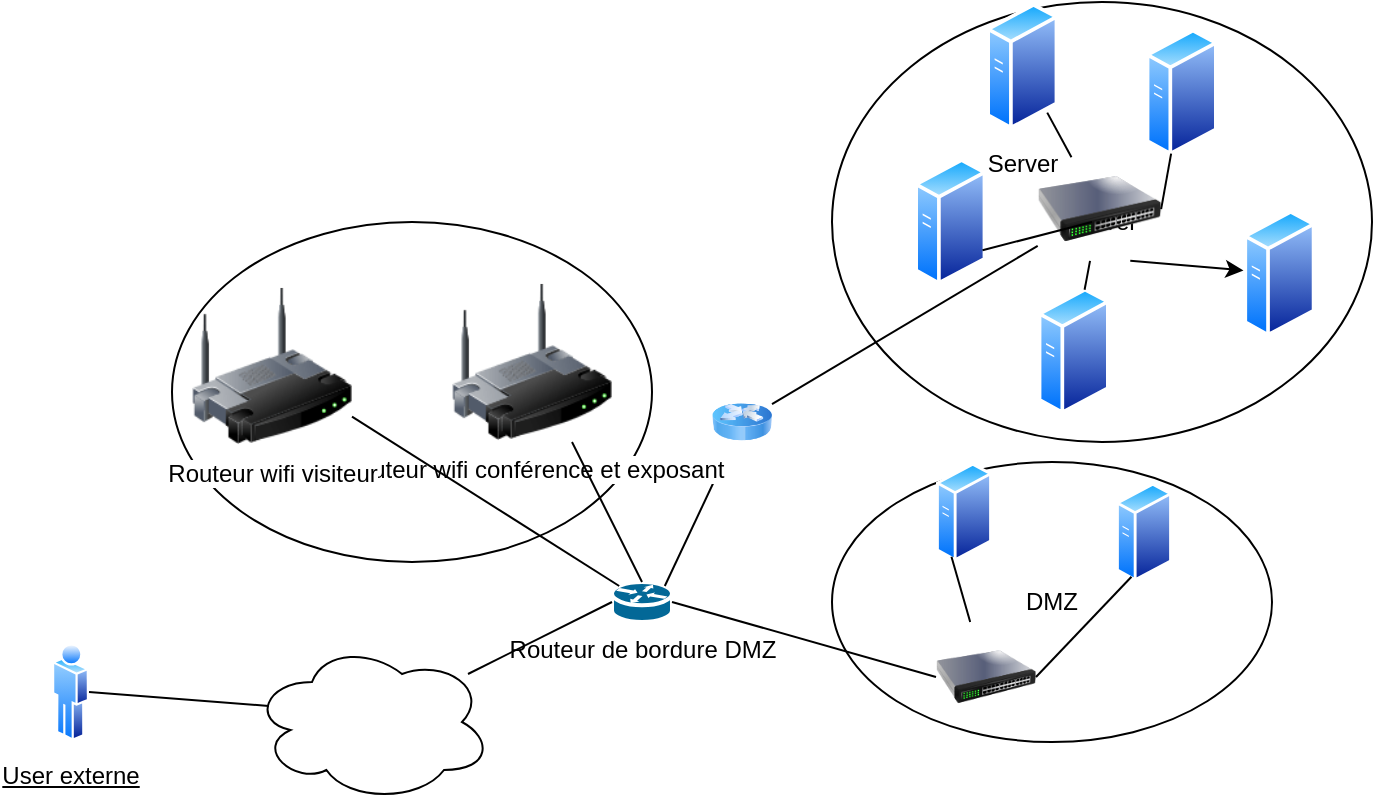 <mxfile>
    <diagram id="Z5BsMAF5uDIMPsmMsk2M" name="Page-1">
        <mxGraphModel dx="816" dy="419" grid="1" gridSize="10" guides="1" tooltips="1" connect="1" arrows="1" fold="1" page="1" pageScale="1" pageWidth="850" pageHeight="1100" math="0" shadow="0">
            <root>
                <mxCell id="0"/>
                <mxCell id="1" parent="0"/>
                <mxCell id="39" value="" style="ellipse;whiteSpace=wrap;html=1;" vertex="1" parent="1">
                    <mxGeometry x="90" y="150" width="240" height="170" as="geometry"/>
                </mxCell>
                <mxCell id="3" value="" style="group" vertex="1" connectable="0" parent="1">
                    <mxGeometry x="420" y="40" width="270" height="220" as="geometry"/>
                </mxCell>
                <mxCell id="4" value="Server" style="ellipse;whiteSpace=wrap;html=1;" vertex="1" parent="3">
                    <mxGeometry width="270" height="220" as="geometry"/>
                </mxCell>
                <mxCell id="5" value="Server" style="aspect=fixed;perimeter=ellipsePerimeter;html=1;align=center;shadow=0;dashed=0;spacingTop=3;image;image=img/lib/active_directory/generic_server.svg;" vertex="1" parent="3">
                    <mxGeometry x="77.143" width="36.0" height="64.286" as="geometry"/>
                </mxCell>
                <mxCell id="6" value="" style="aspect=fixed;perimeter=ellipsePerimeter;html=1;align=center;shadow=0;dashed=0;spacingTop=3;image;image=img/lib/active_directory/generic_server.svg;" vertex="1" parent="3">
                    <mxGeometry x="156.857" y="12.941" width="36.0" height="64.286" as="geometry"/>
                </mxCell>
                <mxCell id="7" value="" style="aspect=fixed;perimeter=ellipsePerimeter;html=1;align=center;shadow=0;dashed=0;spacingTop=3;image;image=img/lib/active_directory/generic_server.svg;" vertex="1" parent="3">
                    <mxGeometry x="41.143" y="77.647" width="36.0" height="64.286" as="geometry"/>
                </mxCell>
                <mxCell id="8" value="" style="aspect=fixed;perimeter=ellipsePerimeter;html=1;align=center;shadow=0;dashed=0;spacingTop=3;image;image=img/lib/active_directory/generic_server.svg;" vertex="1" parent="3">
                    <mxGeometry x="102.857" y="142.353" width="36.0" height="64.286" as="geometry"/>
                </mxCell>
                <mxCell id="9" value="" style="aspect=fixed;perimeter=ellipsePerimeter;html=1;align=center;shadow=0;dashed=0;spacingTop=3;image;image=img/lib/active_directory/generic_server.svg;" vertex="1" parent="3">
                    <mxGeometry x="205.714" y="103.529" width="36.0" height="64.286" as="geometry"/>
                </mxCell>
                <mxCell id="28" style="edgeStyle=none;html=1;exitX=0.75;exitY=1;exitDx=0;exitDy=0;" edge="1" parent="3" source="27" target="9">
                    <mxGeometry relative="1" as="geometry"/>
                </mxCell>
                <mxCell id="27" value="" style="image;html=1;image=img/lib/clip_art/networking/Switch_128x128.png" vertex="1" parent="3">
                    <mxGeometry x="102.857" y="77.647" width="61.714" height="51.765" as="geometry"/>
                </mxCell>
                <mxCell id="29" value="" style="endArrow=none;html=1;" edge="1" parent="3" source="8" target="27">
                    <mxGeometry width="50" height="50" relative="1" as="geometry">
                        <mxPoint x="-30" y="210" as="sourcePoint"/>
                        <mxPoint x="20" y="160" as="targetPoint"/>
                    </mxGeometry>
                </mxCell>
                <mxCell id="30" value="" style="endArrow=none;html=1;exitX=1;exitY=0.75;exitDx=0;exitDy=0;" edge="1" parent="3" source="7">
                    <mxGeometry width="50" height="50" relative="1" as="geometry">
                        <mxPoint x="70" y="150" as="sourcePoint"/>
                        <mxPoint x="130" y="110" as="targetPoint"/>
                    </mxGeometry>
                </mxCell>
                <mxCell id="31" value="" style="endArrow=none;html=1;" edge="1" parent="3" source="5" target="27">
                    <mxGeometry width="50" height="50" relative="1" as="geometry">
                        <mxPoint x="40" y="100" as="sourcePoint"/>
                        <mxPoint x="90" y="50" as="targetPoint"/>
                    </mxGeometry>
                </mxCell>
                <mxCell id="32" value="" style="endArrow=none;html=1;exitX=1;exitY=0.5;exitDx=0;exitDy=0;" edge="1" parent="3" source="27" target="6">
                    <mxGeometry width="50" height="50" relative="1" as="geometry">
                        <mxPoint y="100" as="sourcePoint"/>
                        <mxPoint x="50" y="50" as="targetPoint"/>
                    </mxGeometry>
                </mxCell>
                <mxCell id="10" value="" style="group" vertex="1" connectable="0" parent="1">
                    <mxGeometry x="310" y="270" width="330" height="155" as="geometry"/>
                </mxCell>
                <mxCell id="11" value="DMZ" style="ellipse;whiteSpace=wrap;html=1;" vertex="1" parent="10">
                    <mxGeometry x="110" width="220" height="140" as="geometry"/>
                </mxCell>
                <mxCell id="12" value="Routeur de bordure DMZ" style="shape=mxgraph.cisco.routers.router;sketch=0;html=1;pointerEvents=1;dashed=0;fillColor=#036897;strokeColor=#ffffff;strokeWidth=2;verticalLabelPosition=bottom;verticalAlign=top;align=center;outlineConnect=0;" vertex="1" parent="10">
                    <mxGeometry y="60" width="30" height="20" as="geometry"/>
                </mxCell>
                <mxCell id="13" value="" style="aspect=fixed;perimeter=ellipsePerimeter;html=1;align=center;shadow=0;dashed=0;spacingTop=3;image;image=img/lib/active_directory/generic_server.svg;" vertex="1" parent="10">
                    <mxGeometry x="162" width="28.0" height="50" as="geometry"/>
                </mxCell>
                <mxCell id="14" value="" style="aspect=fixed;perimeter=ellipsePerimeter;html=1;align=center;shadow=0;dashed=0;spacingTop=3;image;image=img/lib/active_directory/generic_server.svg;" vertex="1" parent="10">
                    <mxGeometry x="252" y="10" width="28.0" height="50" as="geometry"/>
                </mxCell>
                <mxCell id="15" value="" style="endArrow=none;html=1;entryX=0;entryY=0.5;entryDx=0;entryDy=0;exitX=1;exitY=0.5;exitDx=0;exitDy=0;exitPerimeter=0;" edge="1" parent="10" source="12" target="24">
                    <mxGeometry width="50" height="50" relative="1" as="geometry">
                        <mxPoint x="420" y="330" as="sourcePoint"/>
                        <mxPoint x="470" y="280" as="targetPoint"/>
                    </mxGeometry>
                </mxCell>
                <mxCell id="24" value="" style="image;html=1;image=img/lib/clip_art/networking/Switch_128x128.png" vertex="1" parent="10">
                    <mxGeometry x="162" y="80" width="50" height="55" as="geometry"/>
                </mxCell>
                <mxCell id="25" value="" style="endArrow=none;html=1;entryX=0.25;entryY=1;entryDx=0;entryDy=0;" edge="1" parent="10" source="24" target="13">
                    <mxGeometry width="50" height="50" relative="1" as="geometry">
                        <mxPoint x="80" y="-20" as="sourcePoint"/>
                        <mxPoint x="130" y="-70" as="targetPoint"/>
                    </mxGeometry>
                </mxCell>
                <mxCell id="26" value="" style="endArrow=none;html=1;entryX=0.25;entryY=1;entryDx=0;entryDy=0;exitX=1;exitY=0.5;exitDx=0;exitDy=0;" edge="1" parent="10" source="24" target="14">
                    <mxGeometry width="50" height="50" relative="1" as="geometry">
                        <mxPoint x="230" y="120" as="sourcePoint"/>
                        <mxPoint x="280" y="70" as="targetPoint"/>
                    </mxGeometry>
                </mxCell>
                <mxCell id="17" value="" style="ellipse;shape=cloud;whiteSpace=wrap;html=1;" vertex="1" parent="1">
                    <mxGeometry x="130" y="360" width="120" height="80" as="geometry"/>
                </mxCell>
                <mxCell id="18" value="" style="endArrow=none;html=1;entryX=0;entryY=0.5;entryDx=0;entryDy=0;entryPerimeter=0;" edge="1" parent="1" source="17" target="12">
                    <mxGeometry width="50" height="50" relative="1" as="geometry">
                        <mxPoint x="250" y="350" as="sourcePoint"/>
                        <mxPoint x="300" y="300" as="targetPoint"/>
                    </mxGeometry>
                </mxCell>
                <mxCell id="19" value="&lt;u&gt;User externe&lt;/u&gt;" style="aspect=fixed;perimeter=ellipsePerimeter;html=1;align=center;shadow=0;dashed=0;spacingTop=3;image;image=img/lib/active_directory/user.svg;" vertex="1" parent="1">
                    <mxGeometry x="30" y="360" width="18.5" height="50" as="geometry"/>
                </mxCell>
                <mxCell id="20" value="" style="endArrow=none;html=1;entryX=0.07;entryY=0.4;entryDx=0;entryDy=0;entryPerimeter=0;exitX=1;exitY=0.5;exitDx=0;exitDy=0;" edge="1" parent="1" source="19" target="17">
                    <mxGeometry width="50" height="50" relative="1" as="geometry">
                        <mxPoint x="70" y="420" as="sourcePoint"/>
                        <mxPoint x="120" y="370" as="targetPoint"/>
                    </mxGeometry>
                </mxCell>
                <mxCell id="21" value="" style="image;html=1;image=img/lib/clip_art/networking/Router_Icon_128x128.png" vertex="1" parent="1">
                    <mxGeometry x="360" y="230" width="30" height="40" as="geometry"/>
                </mxCell>
                <mxCell id="22" value="" style="endArrow=none;html=1;exitX=0.88;exitY=0.1;exitDx=0;exitDy=0;exitPerimeter=0;" edge="1" parent="1" source="12" target="21">
                    <mxGeometry width="50" height="50" relative="1" as="geometry">
                        <mxPoint x="460" y="280" as="sourcePoint"/>
                        <mxPoint x="440" y="200" as="targetPoint"/>
                    </mxGeometry>
                </mxCell>
                <mxCell id="23" value="" style="endArrow=none;html=1;" edge="1" parent="1" source="21" target="27">
                    <mxGeometry width="50" height="50" relative="1" as="geometry">
                        <mxPoint x="430" y="210" as="sourcePoint"/>
                        <mxPoint x="480" y="160" as="targetPoint"/>
                    </mxGeometry>
                </mxCell>
                <mxCell id="35" value="Routeur wifi conférence et exposant" style="image;html=1;image=img/lib/clip_art/networking/Wireless_Router_128x128.png" vertex="1" parent="1">
                    <mxGeometry x="230" y="180" width="80" height="80" as="geometry"/>
                </mxCell>
                <mxCell id="36" value="Routeur wifi visiteur" style="image;html=1;image=img/lib/clip_art/networking/Wireless_Router_128x128.png" vertex="1" parent="1">
                    <mxGeometry x="100" y="182" width="80" height="80" as="geometry"/>
                </mxCell>
                <mxCell id="37" value="" style="endArrow=none;html=1;exitX=0.12;exitY=0.1;exitDx=0;exitDy=0;exitPerimeter=0;" edge="1" parent="1" source="12" target="36">
                    <mxGeometry width="50" height="50" relative="1" as="geometry">
                        <mxPoint x="160" y="370" as="sourcePoint"/>
                        <mxPoint x="210" y="320" as="targetPoint"/>
                    </mxGeometry>
                </mxCell>
                <mxCell id="38" value="" style="endArrow=none;html=1;entryX=0.5;entryY=0;entryDx=0;entryDy=0;entryPerimeter=0;" edge="1" parent="1" source="35" target="12">
                    <mxGeometry width="50" height="50" relative="1" as="geometry">
                        <mxPoint x="270" y="310" as="sourcePoint"/>
                        <mxPoint x="270" y="330.711" as="targetPoint"/>
                    </mxGeometry>
                </mxCell>
            </root>
        </mxGraphModel>
    </diagram>
</mxfile>